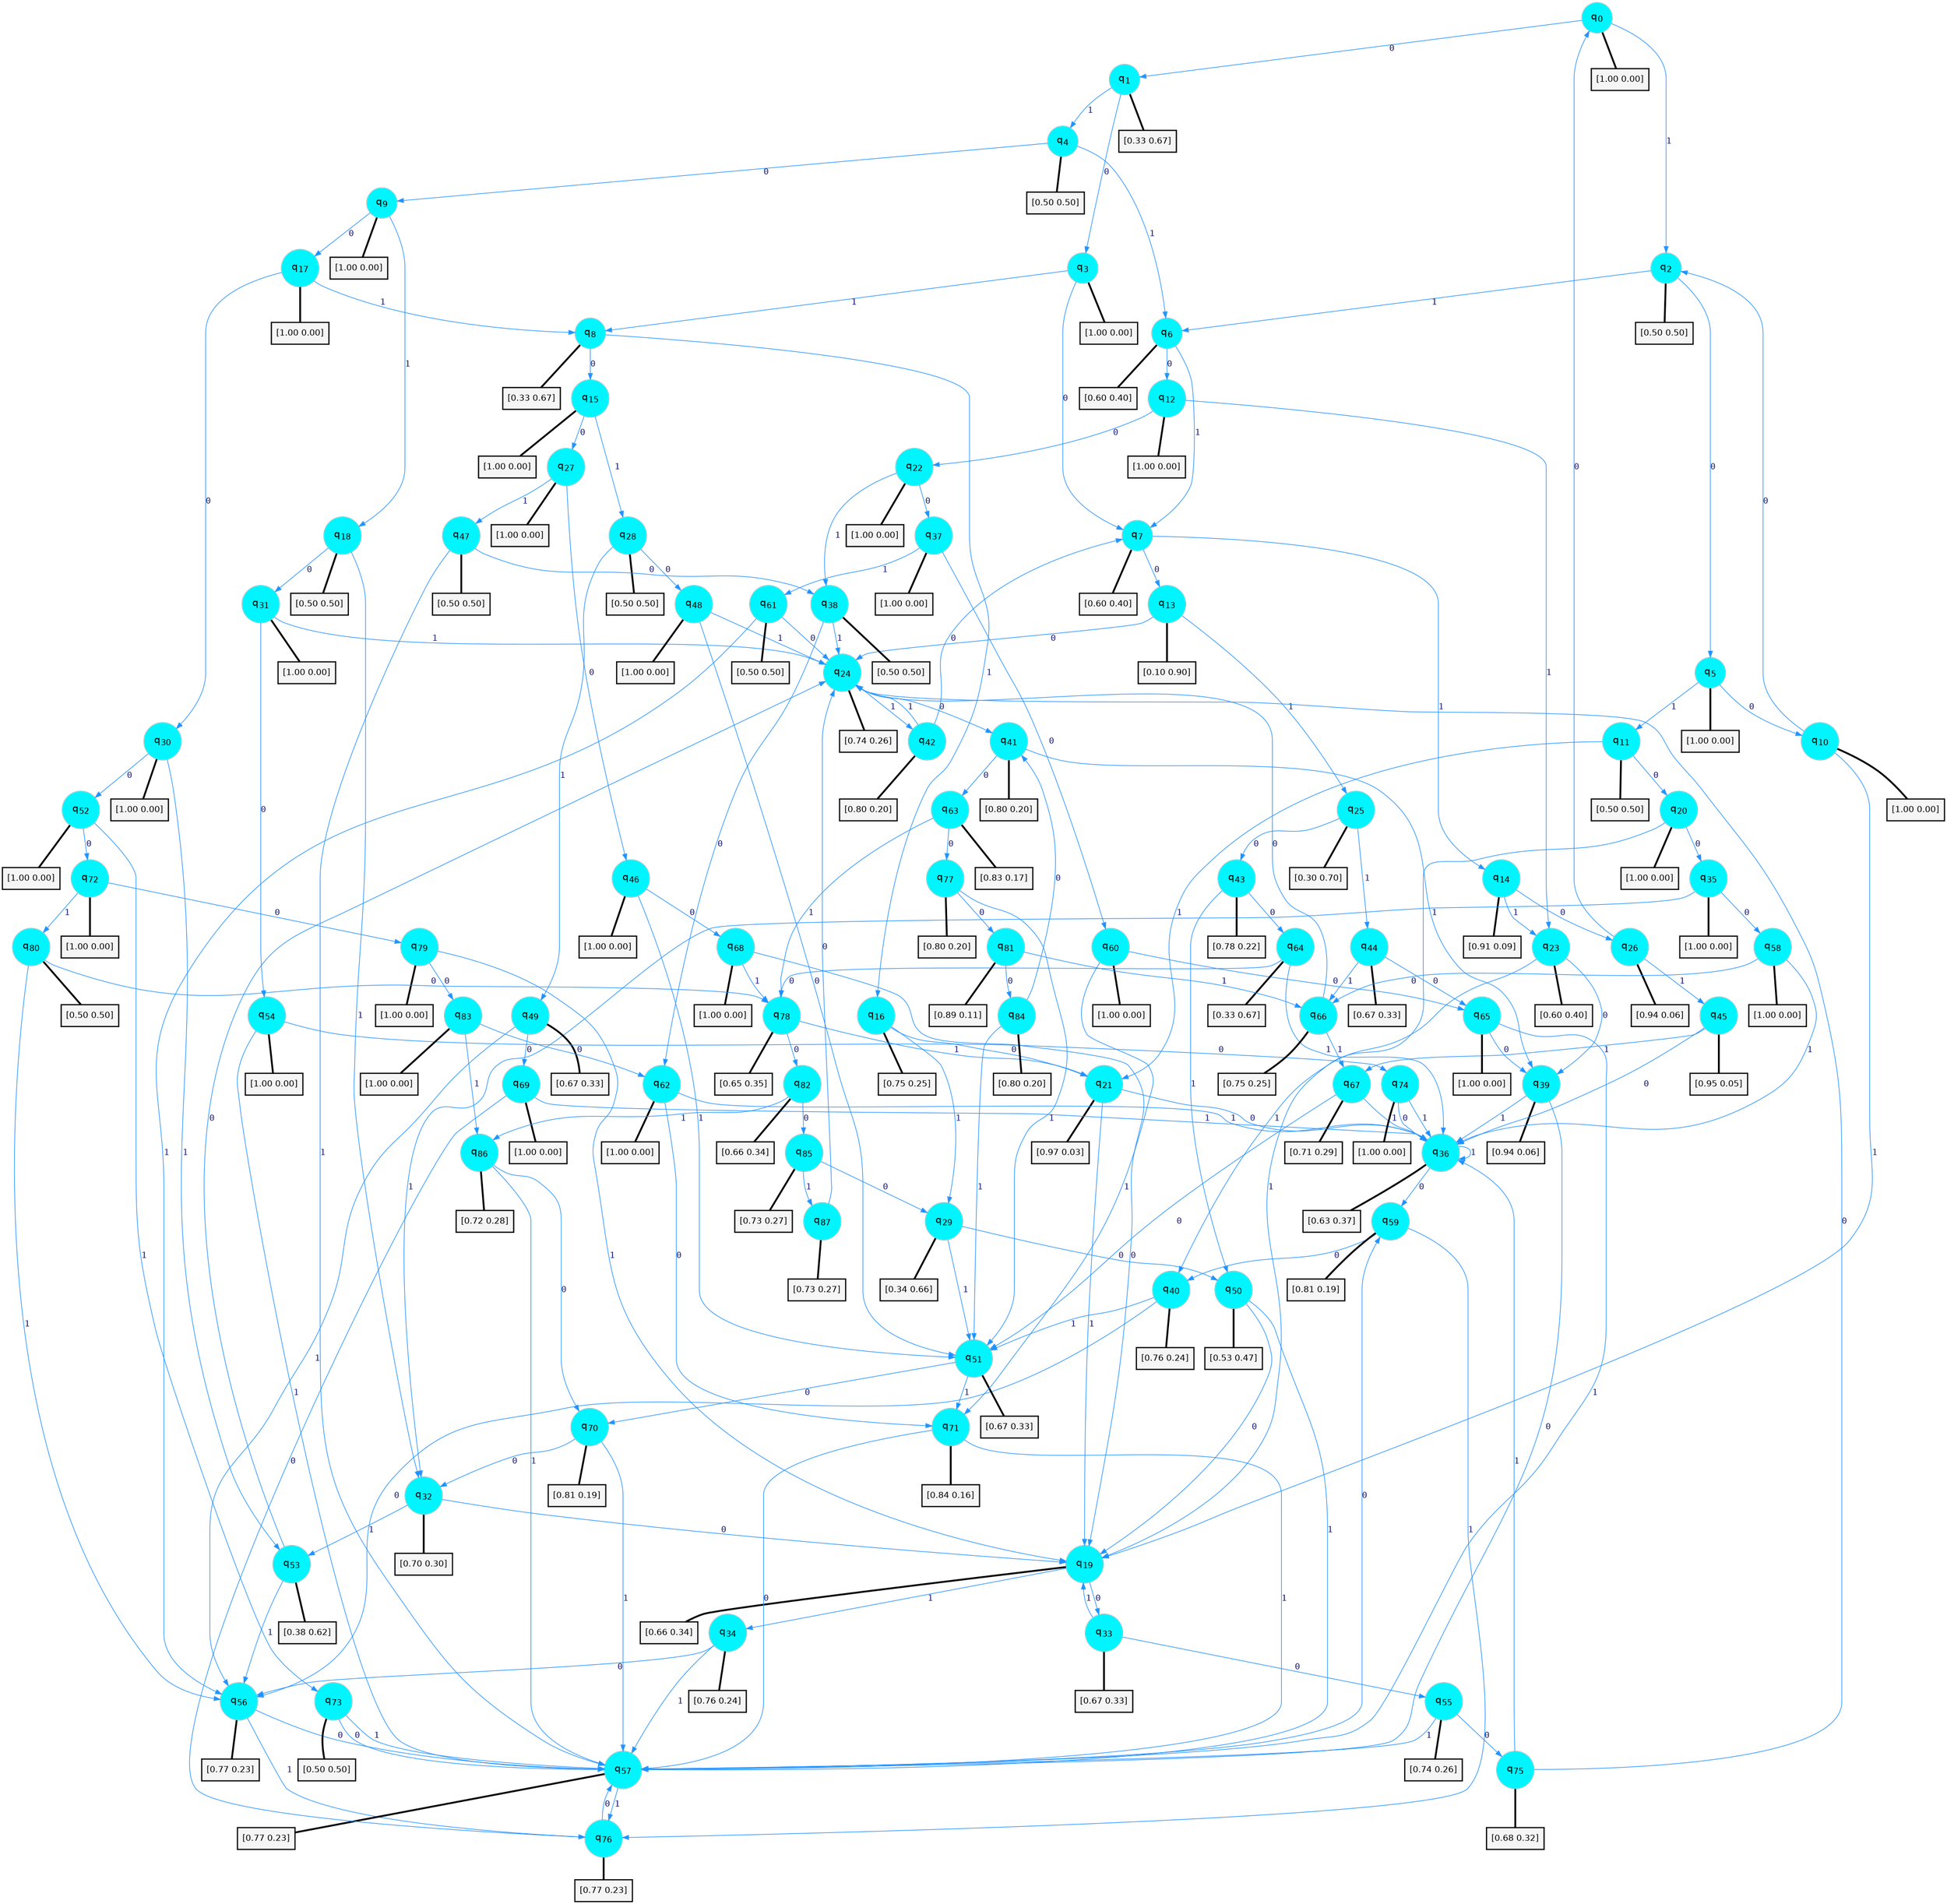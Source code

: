 digraph G {
graph [
bgcolor=transparent, dpi=300, rankdir=TD, size="40,25"];
node [
color=gray, fillcolor=turquoise1, fontcolor=black, fontname=Helvetica, fontsize=16, fontweight=bold, shape=circle, style=filled];
edge [
arrowsize=1, color=dodgerblue1, fontcolor=midnightblue, fontname=courier, fontweight=bold, penwidth=1, style=solid, weight=20];
0[label=<q<SUB>0</SUB>>];
1[label=<q<SUB>1</SUB>>];
2[label=<q<SUB>2</SUB>>];
3[label=<q<SUB>3</SUB>>];
4[label=<q<SUB>4</SUB>>];
5[label=<q<SUB>5</SUB>>];
6[label=<q<SUB>6</SUB>>];
7[label=<q<SUB>7</SUB>>];
8[label=<q<SUB>8</SUB>>];
9[label=<q<SUB>9</SUB>>];
10[label=<q<SUB>10</SUB>>];
11[label=<q<SUB>11</SUB>>];
12[label=<q<SUB>12</SUB>>];
13[label=<q<SUB>13</SUB>>];
14[label=<q<SUB>14</SUB>>];
15[label=<q<SUB>15</SUB>>];
16[label=<q<SUB>16</SUB>>];
17[label=<q<SUB>17</SUB>>];
18[label=<q<SUB>18</SUB>>];
19[label=<q<SUB>19</SUB>>];
20[label=<q<SUB>20</SUB>>];
21[label=<q<SUB>21</SUB>>];
22[label=<q<SUB>22</SUB>>];
23[label=<q<SUB>23</SUB>>];
24[label=<q<SUB>24</SUB>>];
25[label=<q<SUB>25</SUB>>];
26[label=<q<SUB>26</SUB>>];
27[label=<q<SUB>27</SUB>>];
28[label=<q<SUB>28</SUB>>];
29[label=<q<SUB>29</SUB>>];
30[label=<q<SUB>30</SUB>>];
31[label=<q<SUB>31</SUB>>];
32[label=<q<SUB>32</SUB>>];
33[label=<q<SUB>33</SUB>>];
34[label=<q<SUB>34</SUB>>];
35[label=<q<SUB>35</SUB>>];
36[label=<q<SUB>36</SUB>>];
37[label=<q<SUB>37</SUB>>];
38[label=<q<SUB>38</SUB>>];
39[label=<q<SUB>39</SUB>>];
40[label=<q<SUB>40</SUB>>];
41[label=<q<SUB>41</SUB>>];
42[label=<q<SUB>42</SUB>>];
43[label=<q<SUB>43</SUB>>];
44[label=<q<SUB>44</SUB>>];
45[label=<q<SUB>45</SUB>>];
46[label=<q<SUB>46</SUB>>];
47[label=<q<SUB>47</SUB>>];
48[label=<q<SUB>48</SUB>>];
49[label=<q<SUB>49</SUB>>];
50[label=<q<SUB>50</SUB>>];
51[label=<q<SUB>51</SUB>>];
52[label=<q<SUB>52</SUB>>];
53[label=<q<SUB>53</SUB>>];
54[label=<q<SUB>54</SUB>>];
55[label=<q<SUB>55</SUB>>];
56[label=<q<SUB>56</SUB>>];
57[label=<q<SUB>57</SUB>>];
58[label=<q<SUB>58</SUB>>];
59[label=<q<SUB>59</SUB>>];
60[label=<q<SUB>60</SUB>>];
61[label=<q<SUB>61</SUB>>];
62[label=<q<SUB>62</SUB>>];
63[label=<q<SUB>63</SUB>>];
64[label=<q<SUB>64</SUB>>];
65[label=<q<SUB>65</SUB>>];
66[label=<q<SUB>66</SUB>>];
67[label=<q<SUB>67</SUB>>];
68[label=<q<SUB>68</SUB>>];
69[label=<q<SUB>69</SUB>>];
70[label=<q<SUB>70</SUB>>];
71[label=<q<SUB>71</SUB>>];
72[label=<q<SUB>72</SUB>>];
73[label=<q<SUB>73</SUB>>];
74[label=<q<SUB>74</SUB>>];
75[label=<q<SUB>75</SUB>>];
76[label=<q<SUB>76</SUB>>];
77[label=<q<SUB>77</SUB>>];
78[label=<q<SUB>78</SUB>>];
79[label=<q<SUB>79</SUB>>];
80[label=<q<SUB>80</SUB>>];
81[label=<q<SUB>81</SUB>>];
82[label=<q<SUB>82</SUB>>];
83[label=<q<SUB>83</SUB>>];
84[label=<q<SUB>84</SUB>>];
85[label=<q<SUB>85</SUB>>];
86[label=<q<SUB>86</SUB>>];
87[label=<q<SUB>87</SUB>>];
88[label="[1.00 0.00]", shape=box,fontcolor=black, fontname=Helvetica, fontsize=14, penwidth=2, fillcolor=whitesmoke,color=black];
89[label="[0.33 0.67]", shape=box,fontcolor=black, fontname=Helvetica, fontsize=14, penwidth=2, fillcolor=whitesmoke,color=black];
90[label="[0.50 0.50]", shape=box,fontcolor=black, fontname=Helvetica, fontsize=14, penwidth=2, fillcolor=whitesmoke,color=black];
91[label="[1.00 0.00]", shape=box,fontcolor=black, fontname=Helvetica, fontsize=14, penwidth=2, fillcolor=whitesmoke,color=black];
92[label="[0.50 0.50]", shape=box,fontcolor=black, fontname=Helvetica, fontsize=14, penwidth=2, fillcolor=whitesmoke,color=black];
93[label="[1.00 0.00]", shape=box,fontcolor=black, fontname=Helvetica, fontsize=14, penwidth=2, fillcolor=whitesmoke,color=black];
94[label="[0.60 0.40]", shape=box,fontcolor=black, fontname=Helvetica, fontsize=14, penwidth=2, fillcolor=whitesmoke,color=black];
95[label="[0.60 0.40]", shape=box,fontcolor=black, fontname=Helvetica, fontsize=14, penwidth=2, fillcolor=whitesmoke,color=black];
96[label="[0.33 0.67]", shape=box,fontcolor=black, fontname=Helvetica, fontsize=14, penwidth=2, fillcolor=whitesmoke,color=black];
97[label="[1.00 0.00]", shape=box,fontcolor=black, fontname=Helvetica, fontsize=14, penwidth=2, fillcolor=whitesmoke,color=black];
98[label="[1.00 0.00]", shape=box,fontcolor=black, fontname=Helvetica, fontsize=14, penwidth=2, fillcolor=whitesmoke,color=black];
99[label="[0.50 0.50]", shape=box,fontcolor=black, fontname=Helvetica, fontsize=14, penwidth=2, fillcolor=whitesmoke,color=black];
100[label="[1.00 0.00]", shape=box,fontcolor=black, fontname=Helvetica, fontsize=14, penwidth=2, fillcolor=whitesmoke,color=black];
101[label="[0.10 0.90]", shape=box,fontcolor=black, fontname=Helvetica, fontsize=14, penwidth=2, fillcolor=whitesmoke,color=black];
102[label="[0.91 0.09]", shape=box,fontcolor=black, fontname=Helvetica, fontsize=14, penwidth=2, fillcolor=whitesmoke,color=black];
103[label="[1.00 0.00]", shape=box,fontcolor=black, fontname=Helvetica, fontsize=14, penwidth=2, fillcolor=whitesmoke,color=black];
104[label="[0.75 0.25]", shape=box,fontcolor=black, fontname=Helvetica, fontsize=14, penwidth=2, fillcolor=whitesmoke,color=black];
105[label="[1.00 0.00]", shape=box,fontcolor=black, fontname=Helvetica, fontsize=14, penwidth=2, fillcolor=whitesmoke,color=black];
106[label="[0.50 0.50]", shape=box,fontcolor=black, fontname=Helvetica, fontsize=14, penwidth=2, fillcolor=whitesmoke,color=black];
107[label="[0.66 0.34]", shape=box,fontcolor=black, fontname=Helvetica, fontsize=14, penwidth=2, fillcolor=whitesmoke,color=black];
108[label="[1.00 0.00]", shape=box,fontcolor=black, fontname=Helvetica, fontsize=14, penwidth=2, fillcolor=whitesmoke,color=black];
109[label="[0.97 0.03]", shape=box,fontcolor=black, fontname=Helvetica, fontsize=14, penwidth=2, fillcolor=whitesmoke,color=black];
110[label="[1.00 0.00]", shape=box,fontcolor=black, fontname=Helvetica, fontsize=14, penwidth=2, fillcolor=whitesmoke,color=black];
111[label="[0.60 0.40]", shape=box,fontcolor=black, fontname=Helvetica, fontsize=14, penwidth=2, fillcolor=whitesmoke,color=black];
112[label="[0.74 0.26]", shape=box,fontcolor=black, fontname=Helvetica, fontsize=14, penwidth=2, fillcolor=whitesmoke,color=black];
113[label="[0.30 0.70]", shape=box,fontcolor=black, fontname=Helvetica, fontsize=14, penwidth=2, fillcolor=whitesmoke,color=black];
114[label="[0.94 0.06]", shape=box,fontcolor=black, fontname=Helvetica, fontsize=14, penwidth=2, fillcolor=whitesmoke,color=black];
115[label="[1.00 0.00]", shape=box,fontcolor=black, fontname=Helvetica, fontsize=14, penwidth=2, fillcolor=whitesmoke,color=black];
116[label="[0.50 0.50]", shape=box,fontcolor=black, fontname=Helvetica, fontsize=14, penwidth=2, fillcolor=whitesmoke,color=black];
117[label="[0.34 0.66]", shape=box,fontcolor=black, fontname=Helvetica, fontsize=14, penwidth=2, fillcolor=whitesmoke,color=black];
118[label="[1.00 0.00]", shape=box,fontcolor=black, fontname=Helvetica, fontsize=14, penwidth=2, fillcolor=whitesmoke,color=black];
119[label="[1.00 0.00]", shape=box,fontcolor=black, fontname=Helvetica, fontsize=14, penwidth=2, fillcolor=whitesmoke,color=black];
120[label="[0.70 0.30]", shape=box,fontcolor=black, fontname=Helvetica, fontsize=14, penwidth=2, fillcolor=whitesmoke,color=black];
121[label="[0.67 0.33]", shape=box,fontcolor=black, fontname=Helvetica, fontsize=14, penwidth=2, fillcolor=whitesmoke,color=black];
122[label="[0.76 0.24]", shape=box,fontcolor=black, fontname=Helvetica, fontsize=14, penwidth=2, fillcolor=whitesmoke,color=black];
123[label="[1.00 0.00]", shape=box,fontcolor=black, fontname=Helvetica, fontsize=14, penwidth=2, fillcolor=whitesmoke,color=black];
124[label="[0.63 0.37]", shape=box,fontcolor=black, fontname=Helvetica, fontsize=14, penwidth=2, fillcolor=whitesmoke,color=black];
125[label="[1.00 0.00]", shape=box,fontcolor=black, fontname=Helvetica, fontsize=14, penwidth=2, fillcolor=whitesmoke,color=black];
126[label="[0.50 0.50]", shape=box,fontcolor=black, fontname=Helvetica, fontsize=14, penwidth=2, fillcolor=whitesmoke,color=black];
127[label="[0.94 0.06]", shape=box,fontcolor=black, fontname=Helvetica, fontsize=14, penwidth=2, fillcolor=whitesmoke,color=black];
128[label="[0.76 0.24]", shape=box,fontcolor=black, fontname=Helvetica, fontsize=14, penwidth=2, fillcolor=whitesmoke,color=black];
129[label="[0.80 0.20]", shape=box,fontcolor=black, fontname=Helvetica, fontsize=14, penwidth=2, fillcolor=whitesmoke,color=black];
130[label="[0.80 0.20]", shape=box,fontcolor=black, fontname=Helvetica, fontsize=14, penwidth=2, fillcolor=whitesmoke,color=black];
131[label="[0.78 0.22]", shape=box,fontcolor=black, fontname=Helvetica, fontsize=14, penwidth=2, fillcolor=whitesmoke,color=black];
132[label="[0.67 0.33]", shape=box,fontcolor=black, fontname=Helvetica, fontsize=14, penwidth=2, fillcolor=whitesmoke,color=black];
133[label="[0.95 0.05]", shape=box,fontcolor=black, fontname=Helvetica, fontsize=14, penwidth=2, fillcolor=whitesmoke,color=black];
134[label="[1.00 0.00]", shape=box,fontcolor=black, fontname=Helvetica, fontsize=14, penwidth=2, fillcolor=whitesmoke,color=black];
135[label="[0.50 0.50]", shape=box,fontcolor=black, fontname=Helvetica, fontsize=14, penwidth=2, fillcolor=whitesmoke,color=black];
136[label="[1.00 0.00]", shape=box,fontcolor=black, fontname=Helvetica, fontsize=14, penwidth=2, fillcolor=whitesmoke,color=black];
137[label="[0.67 0.33]", shape=box,fontcolor=black, fontname=Helvetica, fontsize=14, penwidth=2, fillcolor=whitesmoke,color=black];
138[label="[0.53 0.47]", shape=box,fontcolor=black, fontname=Helvetica, fontsize=14, penwidth=2, fillcolor=whitesmoke,color=black];
139[label="[0.67 0.33]", shape=box,fontcolor=black, fontname=Helvetica, fontsize=14, penwidth=2, fillcolor=whitesmoke,color=black];
140[label="[1.00 0.00]", shape=box,fontcolor=black, fontname=Helvetica, fontsize=14, penwidth=2, fillcolor=whitesmoke,color=black];
141[label="[0.38 0.62]", shape=box,fontcolor=black, fontname=Helvetica, fontsize=14, penwidth=2, fillcolor=whitesmoke,color=black];
142[label="[1.00 0.00]", shape=box,fontcolor=black, fontname=Helvetica, fontsize=14, penwidth=2, fillcolor=whitesmoke,color=black];
143[label="[0.74 0.26]", shape=box,fontcolor=black, fontname=Helvetica, fontsize=14, penwidth=2, fillcolor=whitesmoke,color=black];
144[label="[0.77 0.23]", shape=box,fontcolor=black, fontname=Helvetica, fontsize=14, penwidth=2, fillcolor=whitesmoke,color=black];
145[label="[0.77 0.23]", shape=box,fontcolor=black, fontname=Helvetica, fontsize=14, penwidth=2, fillcolor=whitesmoke,color=black];
146[label="[1.00 0.00]", shape=box,fontcolor=black, fontname=Helvetica, fontsize=14, penwidth=2, fillcolor=whitesmoke,color=black];
147[label="[0.81 0.19]", shape=box,fontcolor=black, fontname=Helvetica, fontsize=14, penwidth=2, fillcolor=whitesmoke,color=black];
148[label="[1.00 0.00]", shape=box,fontcolor=black, fontname=Helvetica, fontsize=14, penwidth=2, fillcolor=whitesmoke,color=black];
149[label="[0.50 0.50]", shape=box,fontcolor=black, fontname=Helvetica, fontsize=14, penwidth=2, fillcolor=whitesmoke,color=black];
150[label="[1.00 0.00]", shape=box,fontcolor=black, fontname=Helvetica, fontsize=14, penwidth=2, fillcolor=whitesmoke,color=black];
151[label="[0.83 0.17]", shape=box,fontcolor=black, fontname=Helvetica, fontsize=14, penwidth=2, fillcolor=whitesmoke,color=black];
152[label="[0.33 0.67]", shape=box,fontcolor=black, fontname=Helvetica, fontsize=14, penwidth=2, fillcolor=whitesmoke,color=black];
153[label="[1.00 0.00]", shape=box,fontcolor=black, fontname=Helvetica, fontsize=14, penwidth=2, fillcolor=whitesmoke,color=black];
154[label="[0.75 0.25]", shape=box,fontcolor=black, fontname=Helvetica, fontsize=14, penwidth=2, fillcolor=whitesmoke,color=black];
155[label="[0.71 0.29]", shape=box,fontcolor=black, fontname=Helvetica, fontsize=14, penwidth=2, fillcolor=whitesmoke,color=black];
156[label="[1.00 0.00]", shape=box,fontcolor=black, fontname=Helvetica, fontsize=14, penwidth=2, fillcolor=whitesmoke,color=black];
157[label="[1.00 0.00]", shape=box,fontcolor=black, fontname=Helvetica, fontsize=14, penwidth=2, fillcolor=whitesmoke,color=black];
158[label="[0.81 0.19]", shape=box,fontcolor=black, fontname=Helvetica, fontsize=14, penwidth=2, fillcolor=whitesmoke,color=black];
159[label="[0.84 0.16]", shape=box,fontcolor=black, fontname=Helvetica, fontsize=14, penwidth=2, fillcolor=whitesmoke,color=black];
160[label="[1.00 0.00]", shape=box,fontcolor=black, fontname=Helvetica, fontsize=14, penwidth=2, fillcolor=whitesmoke,color=black];
161[label="[0.50 0.50]", shape=box,fontcolor=black, fontname=Helvetica, fontsize=14, penwidth=2, fillcolor=whitesmoke,color=black];
162[label="[1.00 0.00]", shape=box,fontcolor=black, fontname=Helvetica, fontsize=14, penwidth=2, fillcolor=whitesmoke,color=black];
163[label="[0.68 0.32]", shape=box,fontcolor=black, fontname=Helvetica, fontsize=14, penwidth=2, fillcolor=whitesmoke,color=black];
164[label="[0.77 0.23]", shape=box,fontcolor=black, fontname=Helvetica, fontsize=14, penwidth=2, fillcolor=whitesmoke,color=black];
165[label="[0.80 0.20]", shape=box,fontcolor=black, fontname=Helvetica, fontsize=14, penwidth=2, fillcolor=whitesmoke,color=black];
166[label="[0.65 0.35]", shape=box,fontcolor=black, fontname=Helvetica, fontsize=14, penwidth=2, fillcolor=whitesmoke,color=black];
167[label="[1.00 0.00]", shape=box,fontcolor=black, fontname=Helvetica, fontsize=14, penwidth=2, fillcolor=whitesmoke,color=black];
168[label="[0.50 0.50]", shape=box,fontcolor=black, fontname=Helvetica, fontsize=14, penwidth=2, fillcolor=whitesmoke,color=black];
169[label="[0.89 0.11]", shape=box,fontcolor=black, fontname=Helvetica, fontsize=14, penwidth=2, fillcolor=whitesmoke,color=black];
170[label="[0.66 0.34]", shape=box,fontcolor=black, fontname=Helvetica, fontsize=14, penwidth=2, fillcolor=whitesmoke,color=black];
171[label="[1.00 0.00]", shape=box,fontcolor=black, fontname=Helvetica, fontsize=14, penwidth=2, fillcolor=whitesmoke,color=black];
172[label="[0.80 0.20]", shape=box,fontcolor=black, fontname=Helvetica, fontsize=14, penwidth=2, fillcolor=whitesmoke,color=black];
173[label="[0.73 0.27]", shape=box,fontcolor=black, fontname=Helvetica, fontsize=14, penwidth=2, fillcolor=whitesmoke,color=black];
174[label="[0.72 0.28]", shape=box,fontcolor=black, fontname=Helvetica, fontsize=14, penwidth=2, fillcolor=whitesmoke,color=black];
175[label="[0.73 0.27]", shape=box,fontcolor=black, fontname=Helvetica, fontsize=14, penwidth=2, fillcolor=whitesmoke,color=black];
0->1 [label=0];
0->2 [label=1];
0->88 [arrowhead=none, penwidth=3,color=black];
1->3 [label=0];
1->4 [label=1];
1->89 [arrowhead=none, penwidth=3,color=black];
2->5 [label=0];
2->6 [label=1];
2->90 [arrowhead=none, penwidth=3,color=black];
3->7 [label=0];
3->8 [label=1];
3->91 [arrowhead=none, penwidth=3,color=black];
4->9 [label=0];
4->6 [label=1];
4->92 [arrowhead=none, penwidth=3,color=black];
5->10 [label=0];
5->11 [label=1];
5->93 [arrowhead=none, penwidth=3,color=black];
6->12 [label=0];
6->7 [label=1];
6->94 [arrowhead=none, penwidth=3,color=black];
7->13 [label=0];
7->14 [label=1];
7->95 [arrowhead=none, penwidth=3,color=black];
8->15 [label=0];
8->16 [label=1];
8->96 [arrowhead=none, penwidth=3,color=black];
9->17 [label=0];
9->18 [label=1];
9->97 [arrowhead=none, penwidth=3,color=black];
10->2 [label=0];
10->19 [label=1];
10->98 [arrowhead=none, penwidth=3,color=black];
11->20 [label=0];
11->21 [label=1];
11->99 [arrowhead=none, penwidth=3,color=black];
12->22 [label=0];
12->23 [label=1];
12->100 [arrowhead=none, penwidth=3,color=black];
13->24 [label=0];
13->25 [label=1];
13->101 [arrowhead=none, penwidth=3,color=black];
14->26 [label=0];
14->23 [label=1];
14->102 [arrowhead=none, penwidth=3,color=black];
15->27 [label=0];
15->28 [label=1];
15->103 [arrowhead=none, penwidth=3,color=black];
16->21 [label=0];
16->29 [label=1];
16->104 [arrowhead=none, penwidth=3,color=black];
17->30 [label=0];
17->8 [label=1];
17->105 [arrowhead=none, penwidth=3,color=black];
18->31 [label=0];
18->32 [label=1];
18->106 [arrowhead=none, penwidth=3,color=black];
19->33 [label=0];
19->34 [label=1];
19->107 [arrowhead=none, penwidth=3,color=black];
20->35 [label=0];
20->19 [label=1];
20->108 [arrowhead=none, penwidth=3,color=black];
21->36 [label=0];
21->19 [label=1];
21->109 [arrowhead=none, penwidth=3,color=black];
22->37 [label=0];
22->38 [label=1];
22->110 [arrowhead=none, penwidth=3,color=black];
23->39 [label=0];
23->40 [label=1];
23->111 [arrowhead=none, penwidth=3,color=black];
24->41 [label=0];
24->42 [label=1];
24->112 [arrowhead=none, penwidth=3,color=black];
25->43 [label=0];
25->44 [label=1];
25->113 [arrowhead=none, penwidth=3,color=black];
26->0 [label=0];
26->45 [label=1];
26->114 [arrowhead=none, penwidth=3,color=black];
27->46 [label=0];
27->47 [label=1];
27->115 [arrowhead=none, penwidth=3,color=black];
28->48 [label=0];
28->49 [label=1];
28->116 [arrowhead=none, penwidth=3,color=black];
29->50 [label=0];
29->51 [label=1];
29->117 [arrowhead=none, penwidth=3,color=black];
30->52 [label=0];
30->53 [label=1];
30->118 [arrowhead=none, penwidth=3,color=black];
31->54 [label=0];
31->24 [label=1];
31->119 [arrowhead=none, penwidth=3,color=black];
32->19 [label=0];
32->53 [label=1];
32->120 [arrowhead=none, penwidth=3,color=black];
33->55 [label=0];
33->19 [label=1];
33->121 [arrowhead=none, penwidth=3,color=black];
34->56 [label=0];
34->57 [label=1];
34->122 [arrowhead=none, penwidth=3,color=black];
35->58 [label=0];
35->32 [label=1];
35->123 [arrowhead=none, penwidth=3,color=black];
36->59 [label=0];
36->36 [label=1];
36->124 [arrowhead=none, penwidth=3,color=black];
37->60 [label=0];
37->61 [label=1];
37->125 [arrowhead=none, penwidth=3,color=black];
38->62 [label=0];
38->24 [label=1];
38->126 [arrowhead=none, penwidth=3,color=black];
39->57 [label=0];
39->36 [label=1];
39->127 [arrowhead=none, penwidth=3,color=black];
40->56 [label=0];
40->51 [label=1];
40->128 [arrowhead=none, penwidth=3,color=black];
41->63 [label=0];
41->39 [label=1];
41->129 [arrowhead=none, penwidth=3,color=black];
42->7 [label=0];
42->24 [label=1];
42->130 [arrowhead=none, penwidth=3,color=black];
43->64 [label=0];
43->50 [label=1];
43->131 [arrowhead=none, penwidth=3,color=black];
44->65 [label=0];
44->66 [label=1];
44->132 [arrowhead=none, penwidth=3,color=black];
45->36 [label=0];
45->67 [label=1];
45->133 [arrowhead=none, penwidth=3,color=black];
46->68 [label=0];
46->51 [label=1];
46->134 [arrowhead=none, penwidth=3,color=black];
47->38 [label=0];
47->57 [label=1];
47->135 [arrowhead=none, penwidth=3,color=black];
48->51 [label=0];
48->24 [label=1];
48->136 [arrowhead=none, penwidth=3,color=black];
49->69 [label=0];
49->56 [label=1];
49->137 [arrowhead=none, penwidth=3,color=black];
50->19 [label=0];
50->57 [label=1];
50->138 [arrowhead=none, penwidth=3,color=black];
51->70 [label=0];
51->71 [label=1];
51->139 [arrowhead=none, penwidth=3,color=black];
52->72 [label=0];
52->73 [label=1];
52->140 [arrowhead=none, penwidth=3,color=black];
53->24 [label=0];
53->56 [label=1];
53->141 [arrowhead=none, penwidth=3,color=black];
54->74 [label=0];
54->57 [label=1];
54->142 [arrowhead=none, penwidth=3,color=black];
55->75 [label=0];
55->57 [label=1];
55->143 [arrowhead=none, penwidth=3,color=black];
56->57 [label=0];
56->76 [label=1];
56->144 [arrowhead=none, penwidth=3,color=black];
57->59 [label=0];
57->76 [label=1];
57->145 [arrowhead=none, penwidth=3,color=black];
58->66 [label=0];
58->36 [label=1];
58->146 [arrowhead=none, penwidth=3,color=black];
59->40 [label=0];
59->76 [label=1];
59->147 [arrowhead=none, penwidth=3,color=black];
60->65 [label=0];
60->71 [label=1];
60->148 [arrowhead=none, penwidth=3,color=black];
61->24 [label=0];
61->56 [label=1];
61->149 [arrowhead=none, penwidth=3,color=black];
62->71 [label=0];
62->36 [label=1];
62->150 [arrowhead=none, penwidth=3,color=black];
63->77 [label=0];
63->78 [label=1];
63->151 [arrowhead=none, penwidth=3,color=black];
64->78 [label=0];
64->36 [label=1];
64->152 [arrowhead=none, penwidth=3,color=black];
65->39 [label=0];
65->57 [label=1];
65->153 [arrowhead=none, penwidth=3,color=black];
66->24 [label=0];
66->67 [label=1];
66->154 [arrowhead=none, penwidth=3,color=black];
67->51 [label=0];
67->36 [label=1];
67->155 [arrowhead=none, penwidth=3,color=black];
68->19 [label=0];
68->78 [label=1];
68->156 [arrowhead=none, penwidth=3,color=black];
69->76 [label=0];
69->36 [label=1];
69->157 [arrowhead=none, penwidth=3,color=black];
70->32 [label=0];
70->57 [label=1];
70->158 [arrowhead=none, penwidth=3,color=black];
71->57 [label=0];
71->57 [label=1];
71->159 [arrowhead=none, penwidth=3,color=black];
72->79 [label=0];
72->80 [label=1];
72->160 [arrowhead=none, penwidth=3,color=black];
73->57 [label=0];
73->57 [label=1];
73->161 [arrowhead=none, penwidth=3,color=black];
74->36 [label=0];
74->36 [label=1];
74->162 [arrowhead=none, penwidth=3,color=black];
75->24 [label=0];
75->36 [label=1];
75->163 [arrowhead=none, penwidth=3,color=black];
76->57 [label=0];
76->164 [arrowhead=none, penwidth=3,color=black];
77->81 [label=0];
77->51 [label=1];
77->165 [arrowhead=none, penwidth=3,color=black];
78->82 [label=0];
78->21 [label=1];
78->166 [arrowhead=none, penwidth=3,color=black];
79->83 [label=0];
79->19 [label=1];
79->167 [arrowhead=none, penwidth=3,color=black];
80->78 [label=0];
80->56 [label=1];
80->168 [arrowhead=none, penwidth=3,color=black];
81->84 [label=0];
81->66 [label=1];
81->169 [arrowhead=none, penwidth=3,color=black];
82->85 [label=0];
82->86 [label=1];
82->170 [arrowhead=none, penwidth=3,color=black];
83->62 [label=0];
83->86 [label=1];
83->171 [arrowhead=none, penwidth=3,color=black];
84->41 [label=0];
84->51 [label=1];
84->172 [arrowhead=none, penwidth=3,color=black];
85->29 [label=0];
85->87 [label=1];
85->173 [arrowhead=none, penwidth=3,color=black];
86->70 [label=0];
86->57 [label=1];
86->174 [arrowhead=none, penwidth=3,color=black];
87->24 [label=0];
87->175 [arrowhead=none, penwidth=3,color=black];
}
